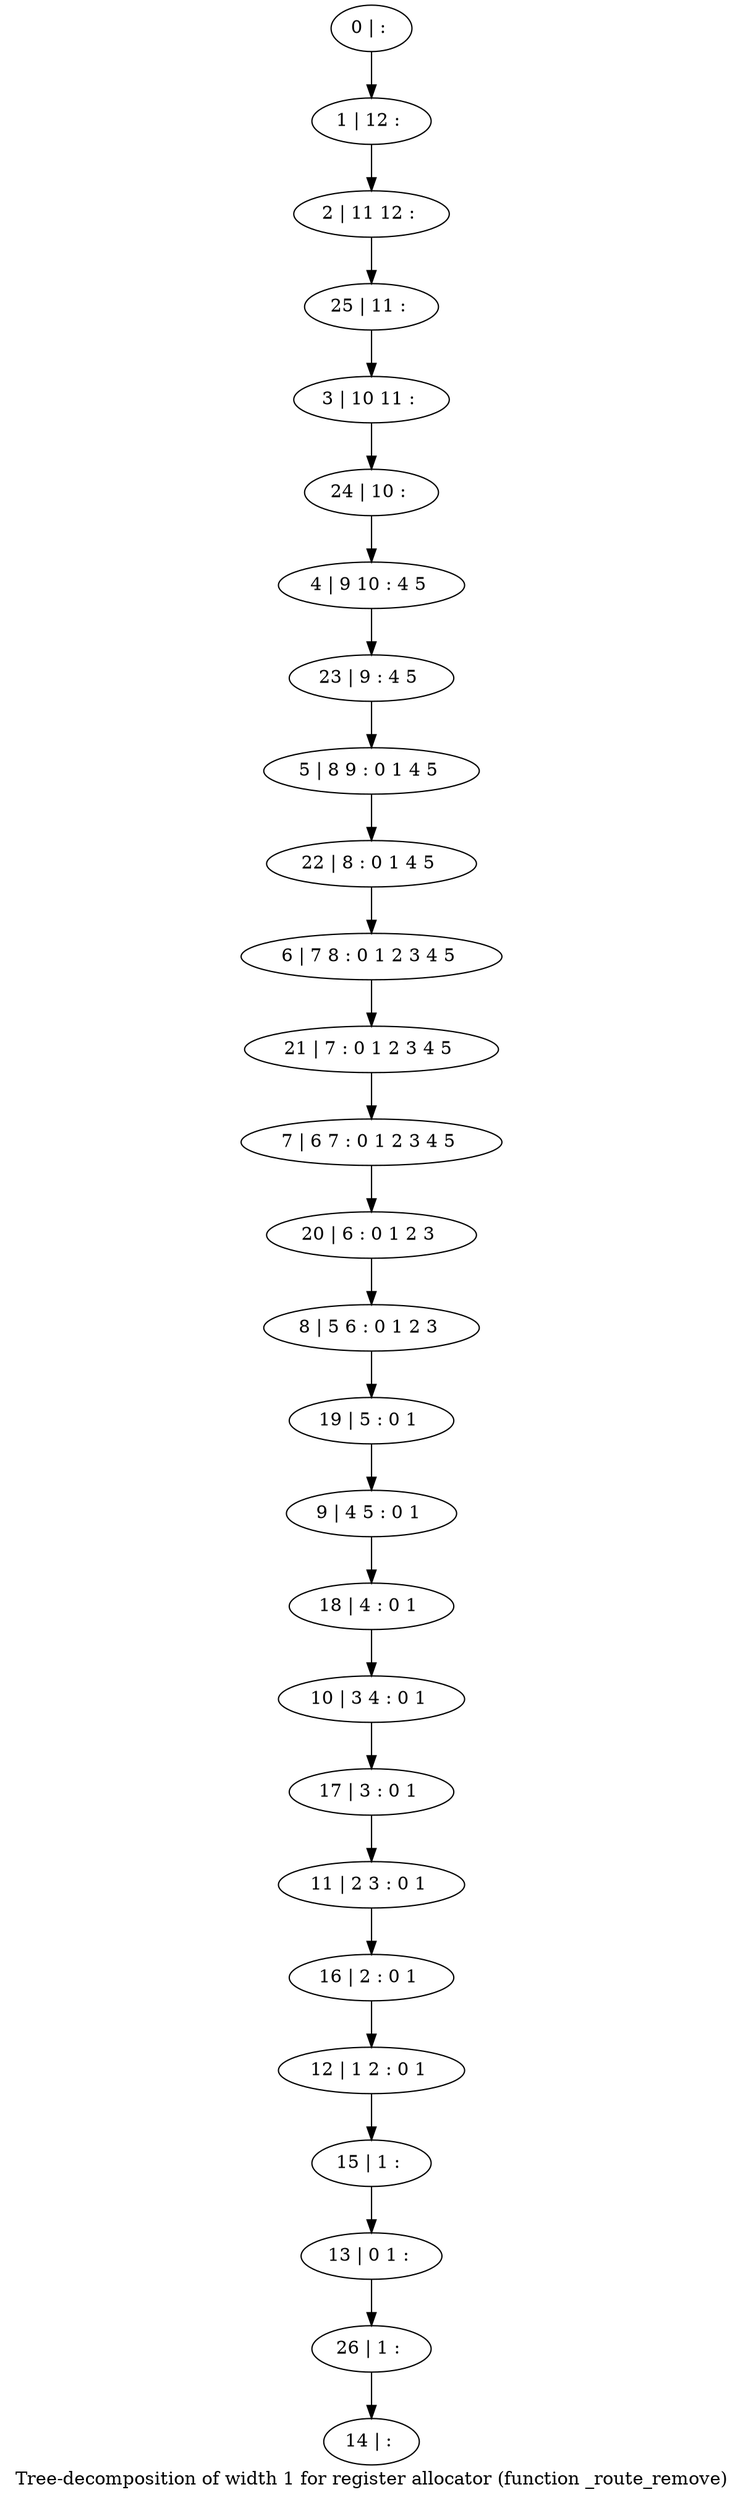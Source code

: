 digraph G {
graph [label="Tree-decomposition of width 1 for register allocator (function _route_remove)"]
0[label="0 | : "];
1[label="1 | 12 : "];
2[label="2 | 11 12 : "];
3[label="3 | 10 11 : "];
4[label="4 | 9 10 : 4 5 "];
5[label="5 | 8 9 : 0 1 4 5 "];
6[label="6 | 7 8 : 0 1 2 3 4 5 "];
7[label="7 | 6 7 : 0 1 2 3 4 5 "];
8[label="8 | 5 6 : 0 1 2 3 "];
9[label="9 | 4 5 : 0 1 "];
10[label="10 | 3 4 : 0 1 "];
11[label="11 | 2 3 : 0 1 "];
12[label="12 | 1 2 : 0 1 "];
13[label="13 | 0 1 : "];
14[label="14 | : "];
15[label="15 | 1 : "];
16[label="16 | 2 : 0 1 "];
17[label="17 | 3 : 0 1 "];
18[label="18 | 4 : 0 1 "];
19[label="19 | 5 : 0 1 "];
20[label="20 | 6 : 0 1 2 3 "];
21[label="21 | 7 : 0 1 2 3 4 5 "];
22[label="22 | 8 : 0 1 4 5 "];
23[label="23 | 9 : 4 5 "];
24[label="24 | 10 : "];
25[label="25 | 11 : "];
26[label="26 | 1 : "];
0->1 ;
1->2 ;
15->13 ;
12->15 ;
16->12 ;
11->16 ;
17->11 ;
10->17 ;
18->10 ;
9->18 ;
19->9 ;
8->19 ;
20->8 ;
7->20 ;
21->7 ;
6->21 ;
22->6 ;
5->22 ;
23->5 ;
4->23 ;
24->4 ;
3->24 ;
25->3 ;
2->25 ;
26->14 ;
13->26 ;
}
